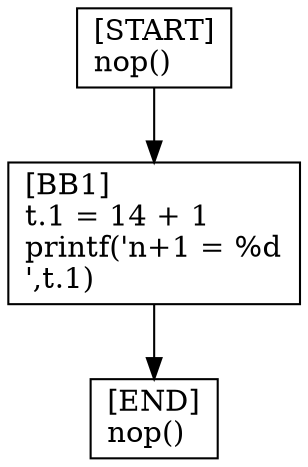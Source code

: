 digraph {
  node [shape=box]
  END [label="[END]\lnop()\l"];
  START [label="[START]\lnop()\l"];
  BB1 [label="[BB1]\lt.1 = 14 + 1\lprintf('n+1 = %d\n',t.1)\l"];
  START -> BB1;
  BB1 -> END;
}
